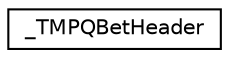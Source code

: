 digraph G
{
  edge [fontname="Helvetica",fontsize="10",labelfontname="Helvetica",labelfontsize="10"];
  node [fontname="Helvetica",fontsize="10",shape=record];
  rankdir="LR";
  Node1 [label="_TMPQBetHeader",height=0.2,width=0.4,color="black", fillcolor="white", style="filled",URL="$struct___t_m_p_q_bet_header.html"];
}

